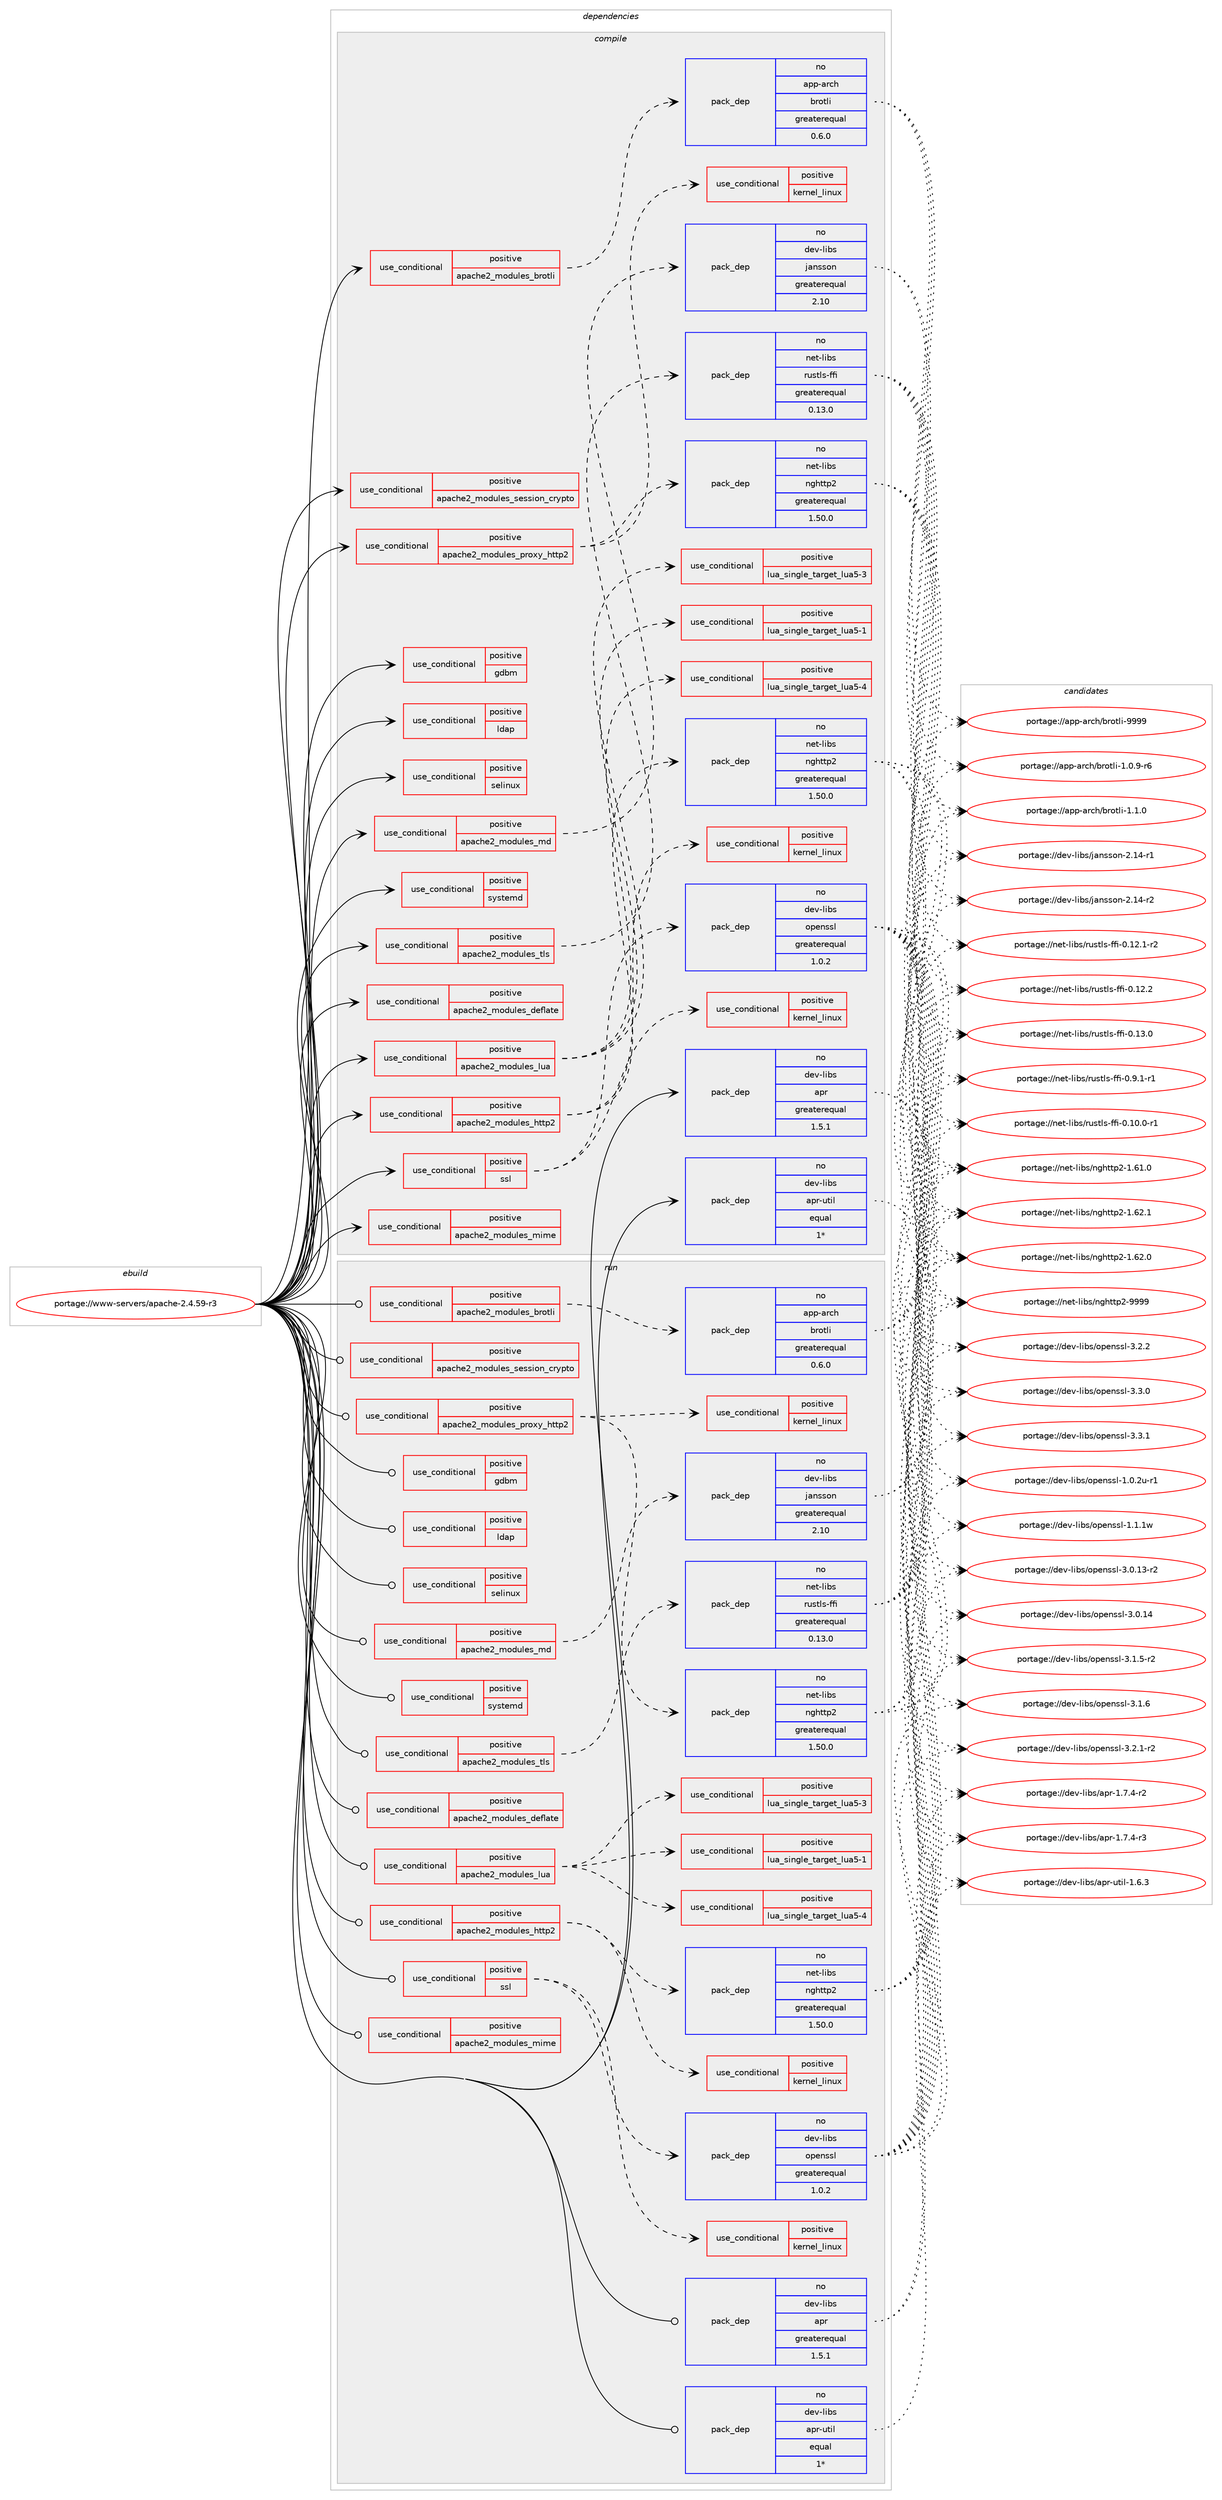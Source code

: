 digraph prolog {

# *************
# Graph options
# *************

newrank=true;
concentrate=true;
compound=true;
graph [rankdir=LR,fontname=Helvetica,fontsize=10,ranksep=1.5];#, ranksep=2.5, nodesep=0.2];
edge  [arrowhead=vee];
node  [fontname=Helvetica,fontsize=10];

# **********
# The ebuild
# **********

subgraph cluster_leftcol {
color=gray;
rank=same;
label=<<i>ebuild</i>>;
id [label="portage://www-servers/apache-2.4.59-r3", color=red, width=4, href="../www-servers/apache-2.4.59-r3.svg"];
}

# ****************
# The dependencies
# ****************

subgraph cluster_midcol {
color=gray;
label=<<i>dependencies</i>>;
subgraph cluster_compile {
fillcolor="#eeeeee";
style=filled;
label=<<i>compile</i>>;
subgraph cond117790 {
dependency226678 [label=<<TABLE BORDER="0" CELLBORDER="1" CELLSPACING="0" CELLPADDING="4"><TR><TD ROWSPAN="3" CELLPADDING="10">use_conditional</TD></TR><TR><TD>positive</TD></TR><TR><TD>apache2_modules_brotli</TD></TR></TABLE>>, shape=none, color=red];
subgraph pack105602 {
dependency226679 [label=<<TABLE BORDER="0" CELLBORDER="1" CELLSPACING="0" CELLPADDING="4" WIDTH="220"><TR><TD ROWSPAN="6" CELLPADDING="30">pack_dep</TD></TR><TR><TD WIDTH="110">no</TD></TR><TR><TD>app-arch</TD></TR><TR><TD>brotli</TD></TR><TR><TD>greaterequal</TD></TR><TR><TD>0.6.0</TD></TR></TABLE>>, shape=none, color=blue];
}
dependency226678:e -> dependency226679:w [weight=20,style="dashed",arrowhead="vee"];
}
id:e -> dependency226678:w [weight=20,style="solid",arrowhead="vee"];
subgraph cond117791 {
dependency226680 [label=<<TABLE BORDER="0" CELLBORDER="1" CELLSPACING="0" CELLPADDING="4"><TR><TD ROWSPAN="3" CELLPADDING="10">use_conditional</TD></TR><TR><TD>positive</TD></TR><TR><TD>apache2_modules_deflate</TD></TR></TABLE>>, shape=none, color=red];
# *** BEGIN UNKNOWN DEPENDENCY TYPE (TODO) ***
# dependency226680 -> package_dependency(portage://www-servers/apache-2.4.59-r3,install,no,sys-libs,zlib,none,[,,],[],[])
# *** END UNKNOWN DEPENDENCY TYPE (TODO) ***

}
id:e -> dependency226680:w [weight=20,style="solid",arrowhead="vee"];
subgraph cond117792 {
dependency226681 [label=<<TABLE BORDER="0" CELLBORDER="1" CELLSPACING="0" CELLPADDING="4"><TR><TD ROWSPAN="3" CELLPADDING="10">use_conditional</TD></TR><TR><TD>positive</TD></TR><TR><TD>apache2_modules_http2</TD></TR></TABLE>>, shape=none, color=red];
subgraph pack105603 {
dependency226682 [label=<<TABLE BORDER="0" CELLBORDER="1" CELLSPACING="0" CELLPADDING="4" WIDTH="220"><TR><TD ROWSPAN="6" CELLPADDING="30">pack_dep</TD></TR><TR><TD WIDTH="110">no</TD></TR><TR><TD>net-libs</TD></TR><TR><TD>nghttp2</TD></TR><TR><TD>greaterequal</TD></TR><TR><TD>1.50.0</TD></TR></TABLE>>, shape=none, color=blue];
}
dependency226681:e -> dependency226682:w [weight=20,style="dashed",arrowhead="vee"];
subgraph cond117793 {
dependency226683 [label=<<TABLE BORDER="0" CELLBORDER="1" CELLSPACING="0" CELLPADDING="4"><TR><TD ROWSPAN="3" CELLPADDING="10">use_conditional</TD></TR><TR><TD>positive</TD></TR><TR><TD>kernel_linux</TD></TR></TABLE>>, shape=none, color=red];
# *** BEGIN UNKNOWN DEPENDENCY TYPE (TODO) ***
# dependency226683 -> package_dependency(portage://www-servers/apache-2.4.59-r3,install,no,sys-apps,util-linux,none,[,,],[],[])
# *** END UNKNOWN DEPENDENCY TYPE (TODO) ***

}
dependency226681:e -> dependency226683:w [weight=20,style="dashed",arrowhead="vee"];
}
id:e -> dependency226681:w [weight=20,style="solid",arrowhead="vee"];
subgraph cond117794 {
dependency226684 [label=<<TABLE BORDER="0" CELLBORDER="1" CELLSPACING="0" CELLPADDING="4"><TR><TD ROWSPAN="3" CELLPADDING="10">use_conditional</TD></TR><TR><TD>positive</TD></TR><TR><TD>apache2_modules_lua</TD></TR></TABLE>>, shape=none, color=red];
subgraph cond117795 {
dependency226685 [label=<<TABLE BORDER="0" CELLBORDER="1" CELLSPACING="0" CELLPADDING="4"><TR><TD ROWSPAN="3" CELLPADDING="10">use_conditional</TD></TR><TR><TD>positive</TD></TR><TR><TD>lua_single_target_lua5-1</TD></TR></TABLE>>, shape=none, color=red];
# *** BEGIN UNKNOWN DEPENDENCY TYPE (TODO) ***
# dependency226685 -> package_dependency(portage://www-servers/apache-2.4.59-r3,install,no,dev-lang,lua,none,[,,],[slot(5.1)],[])
# *** END UNKNOWN DEPENDENCY TYPE (TODO) ***

}
dependency226684:e -> dependency226685:w [weight=20,style="dashed",arrowhead="vee"];
subgraph cond117796 {
dependency226686 [label=<<TABLE BORDER="0" CELLBORDER="1" CELLSPACING="0" CELLPADDING="4"><TR><TD ROWSPAN="3" CELLPADDING="10">use_conditional</TD></TR><TR><TD>positive</TD></TR><TR><TD>lua_single_target_lua5-3</TD></TR></TABLE>>, shape=none, color=red];
# *** BEGIN UNKNOWN DEPENDENCY TYPE (TODO) ***
# dependency226686 -> package_dependency(portage://www-servers/apache-2.4.59-r3,install,no,dev-lang,lua,none,[,,],[slot(5.3)],[])
# *** END UNKNOWN DEPENDENCY TYPE (TODO) ***

}
dependency226684:e -> dependency226686:w [weight=20,style="dashed",arrowhead="vee"];
subgraph cond117797 {
dependency226687 [label=<<TABLE BORDER="0" CELLBORDER="1" CELLSPACING="0" CELLPADDING="4"><TR><TD ROWSPAN="3" CELLPADDING="10">use_conditional</TD></TR><TR><TD>positive</TD></TR><TR><TD>lua_single_target_lua5-4</TD></TR></TABLE>>, shape=none, color=red];
# *** BEGIN UNKNOWN DEPENDENCY TYPE (TODO) ***
# dependency226687 -> package_dependency(portage://www-servers/apache-2.4.59-r3,install,no,dev-lang,lua,none,[,,],[slot(5.4)],[])
# *** END UNKNOWN DEPENDENCY TYPE (TODO) ***

}
dependency226684:e -> dependency226687:w [weight=20,style="dashed",arrowhead="vee"];
}
id:e -> dependency226684:w [weight=20,style="solid",arrowhead="vee"];
subgraph cond117798 {
dependency226688 [label=<<TABLE BORDER="0" CELLBORDER="1" CELLSPACING="0" CELLPADDING="4"><TR><TD ROWSPAN="3" CELLPADDING="10">use_conditional</TD></TR><TR><TD>positive</TD></TR><TR><TD>apache2_modules_md</TD></TR></TABLE>>, shape=none, color=red];
subgraph pack105604 {
dependency226689 [label=<<TABLE BORDER="0" CELLBORDER="1" CELLSPACING="0" CELLPADDING="4" WIDTH="220"><TR><TD ROWSPAN="6" CELLPADDING="30">pack_dep</TD></TR><TR><TD WIDTH="110">no</TD></TR><TR><TD>dev-libs</TD></TR><TR><TD>jansson</TD></TR><TR><TD>greaterequal</TD></TR><TR><TD>2.10</TD></TR></TABLE>>, shape=none, color=blue];
}
dependency226688:e -> dependency226689:w [weight=20,style="dashed",arrowhead="vee"];
}
id:e -> dependency226688:w [weight=20,style="solid",arrowhead="vee"];
subgraph cond117799 {
dependency226690 [label=<<TABLE BORDER="0" CELLBORDER="1" CELLSPACING="0" CELLPADDING="4"><TR><TD ROWSPAN="3" CELLPADDING="10">use_conditional</TD></TR><TR><TD>positive</TD></TR><TR><TD>apache2_modules_mime</TD></TR></TABLE>>, shape=none, color=red];
# *** BEGIN UNKNOWN DEPENDENCY TYPE (TODO) ***
# dependency226690 -> package_dependency(portage://www-servers/apache-2.4.59-r3,install,no,app-misc,mime-types,none,[,,],[],[])
# *** END UNKNOWN DEPENDENCY TYPE (TODO) ***

}
id:e -> dependency226690:w [weight=20,style="solid",arrowhead="vee"];
subgraph cond117800 {
dependency226691 [label=<<TABLE BORDER="0" CELLBORDER="1" CELLSPACING="0" CELLPADDING="4"><TR><TD ROWSPAN="3" CELLPADDING="10">use_conditional</TD></TR><TR><TD>positive</TD></TR><TR><TD>apache2_modules_proxy_http2</TD></TR></TABLE>>, shape=none, color=red];
subgraph pack105605 {
dependency226692 [label=<<TABLE BORDER="0" CELLBORDER="1" CELLSPACING="0" CELLPADDING="4" WIDTH="220"><TR><TD ROWSPAN="6" CELLPADDING="30">pack_dep</TD></TR><TR><TD WIDTH="110">no</TD></TR><TR><TD>net-libs</TD></TR><TR><TD>nghttp2</TD></TR><TR><TD>greaterequal</TD></TR><TR><TD>1.50.0</TD></TR></TABLE>>, shape=none, color=blue];
}
dependency226691:e -> dependency226692:w [weight=20,style="dashed",arrowhead="vee"];
subgraph cond117801 {
dependency226693 [label=<<TABLE BORDER="0" CELLBORDER="1" CELLSPACING="0" CELLPADDING="4"><TR><TD ROWSPAN="3" CELLPADDING="10">use_conditional</TD></TR><TR><TD>positive</TD></TR><TR><TD>kernel_linux</TD></TR></TABLE>>, shape=none, color=red];
# *** BEGIN UNKNOWN DEPENDENCY TYPE (TODO) ***
# dependency226693 -> package_dependency(portage://www-servers/apache-2.4.59-r3,install,no,sys-apps,util-linux,none,[,,],[],[])
# *** END UNKNOWN DEPENDENCY TYPE (TODO) ***

}
dependency226691:e -> dependency226693:w [weight=20,style="dashed",arrowhead="vee"];
}
id:e -> dependency226691:w [weight=20,style="solid",arrowhead="vee"];
subgraph cond117802 {
dependency226694 [label=<<TABLE BORDER="0" CELLBORDER="1" CELLSPACING="0" CELLPADDING="4"><TR><TD ROWSPAN="3" CELLPADDING="10">use_conditional</TD></TR><TR><TD>positive</TD></TR><TR><TD>apache2_modules_session_crypto</TD></TR></TABLE>>, shape=none, color=red];
# *** BEGIN UNKNOWN DEPENDENCY TYPE (TODO) ***
# dependency226694 -> package_dependency(portage://www-servers/apache-2.4.59-r3,install,no,dev-libs,apr-util,none,[,,],[],[use(enable(openssl),none)])
# *** END UNKNOWN DEPENDENCY TYPE (TODO) ***

}
id:e -> dependency226694:w [weight=20,style="solid",arrowhead="vee"];
subgraph cond117803 {
dependency226695 [label=<<TABLE BORDER="0" CELLBORDER="1" CELLSPACING="0" CELLPADDING="4"><TR><TD ROWSPAN="3" CELLPADDING="10">use_conditional</TD></TR><TR><TD>positive</TD></TR><TR><TD>apache2_modules_tls</TD></TR></TABLE>>, shape=none, color=red];
subgraph pack105606 {
dependency226696 [label=<<TABLE BORDER="0" CELLBORDER="1" CELLSPACING="0" CELLPADDING="4" WIDTH="220"><TR><TD ROWSPAN="6" CELLPADDING="30">pack_dep</TD></TR><TR><TD WIDTH="110">no</TD></TR><TR><TD>net-libs</TD></TR><TR><TD>rustls-ffi</TD></TR><TR><TD>greaterequal</TD></TR><TR><TD>0.13.0</TD></TR></TABLE>>, shape=none, color=blue];
}
dependency226695:e -> dependency226696:w [weight=20,style="dashed",arrowhead="vee"];
}
id:e -> dependency226695:w [weight=20,style="solid",arrowhead="vee"];
subgraph cond117804 {
dependency226697 [label=<<TABLE BORDER="0" CELLBORDER="1" CELLSPACING="0" CELLPADDING="4"><TR><TD ROWSPAN="3" CELLPADDING="10">use_conditional</TD></TR><TR><TD>positive</TD></TR><TR><TD>gdbm</TD></TR></TABLE>>, shape=none, color=red];
# *** BEGIN UNKNOWN DEPENDENCY TYPE (TODO) ***
# dependency226697 -> package_dependency(portage://www-servers/apache-2.4.59-r3,install,no,sys-libs,gdbm,none,[,,],any_same_slot,[])
# *** END UNKNOWN DEPENDENCY TYPE (TODO) ***

}
id:e -> dependency226697:w [weight=20,style="solid",arrowhead="vee"];
subgraph cond117805 {
dependency226698 [label=<<TABLE BORDER="0" CELLBORDER="1" CELLSPACING="0" CELLPADDING="4"><TR><TD ROWSPAN="3" CELLPADDING="10">use_conditional</TD></TR><TR><TD>positive</TD></TR><TR><TD>ldap</TD></TR></TABLE>>, shape=none, color=red];
# *** BEGIN UNKNOWN DEPENDENCY TYPE (TODO) ***
# dependency226698 -> package_dependency(portage://www-servers/apache-2.4.59-r3,install,no,net-nds,openldap,none,[,,],any_same_slot,[])
# *** END UNKNOWN DEPENDENCY TYPE (TODO) ***

}
id:e -> dependency226698:w [weight=20,style="solid",arrowhead="vee"];
subgraph cond117806 {
dependency226699 [label=<<TABLE BORDER="0" CELLBORDER="1" CELLSPACING="0" CELLPADDING="4"><TR><TD ROWSPAN="3" CELLPADDING="10">use_conditional</TD></TR><TR><TD>positive</TD></TR><TR><TD>selinux</TD></TR></TABLE>>, shape=none, color=red];
# *** BEGIN UNKNOWN DEPENDENCY TYPE (TODO) ***
# dependency226699 -> package_dependency(portage://www-servers/apache-2.4.59-r3,install,no,sec-policy,selinux-apache,none,[,,],[],[])
# *** END UNKNOWN DEPENDENCY TYPE (TODO) ***

}
id:e -> dependency226699:w [weight=20,style="solid",arrowhead="vee"];
subgraph cond117807 {
dependency226700 [label=<<TABLE BORDER="0" CELLBORDER="1" CELLSPACING="0" CELLPADDING="4"><TR><TD ROWSPAN="3" CELLPADDING="10">use_conditional</TD></TR><TR><TD>positive</TD></TR><TR><TD>ssl</TD></TR></TABLE>>, shape=none, color=red];
subgraph pack105607 {
dependency226701 [label=<<TABLE BORDER="0" CELLBORDER="1" CELLSPACING="0" CELLPADDING="4" WIDTH="220"><TR><TD ROWSPAN="6" CELLPADDING="30">pack_dep</TD></TR><TR><TD WIDTH="110">no</TD></TR><TR><TD>dev-libs</TD></TR><TR><TD>openssl</TD></TR><TR><TD>greaterequal</TD></TR><TR><TD>1.0.2</TD></TR></TABLE>>, shape=none, color=blue];
}
dependency226700:e -> dependency226701:w [weight=20,style="dashed",arrowhead="vee"];
subgraph cond117808 {
dependency226702 [label=<<TABLE BORDER="0" CELLBORDER="1" CELLSPACING="0" CELLPADDING="4"><TR><TD ROWSPAN="3" CELLPADDING="10">use_conditional</TD></TR><TR><TD>positive</TD></TR><TR><TD>kernel_linux</TD></TR></TABLE>>, shape=none, color=red];
# *** BEGIN UNKNOWN DEPENDENCY TYPE (TODO) ***
# dependency226702 -> package_dependency(portage://www-servers/apache-2.4.59-r3,install,no,sys-apps,util-linux,none,[,,],[],[])
# *** END UNKNOWN DEPENDENCY TYPE (TODO) ***

}
dependency226700:e -> dependency226702:w [weight=20,style="dashed",arrowhead="vee"];
}
id:e -> dependency226700:w [weight=20,style="solid",arrowhead="vee"];
subgraph cond117809 {
dependency226703 [label=<<TABLE BORDER="0" CELLBORDER="1" CELLSPACING="0" CELLPADDING="4"><TR><TD ROWSPAN="3" CELLPADDING="10">use_conditional</TD></TR><TR><TD>positive</TD></TR><TR><TD>systemd</TD></TR></TABLE>>, shape=none, color=red];
# *** BEGIN UNKNOWN DEPENDENCY TYPE (TODO) ***
# dependency226703 -> package_dependency(portage://www-servers/apache-2.4.59-r3,install,no,sys-apps,systemd,none,[,,],[],[])
# *** END UNKNOWN DEPENDENCY TYPE (TODO) ***

}
id:e -> dependency226703:w [weight=20,style="solid",arrowhead="vee"];
# *** BEGIN UNKNOWN DEPENDENCY TYPE (TODO) ***
# id -> package_dependency(portage://www-servers/apache-2.4.59-r3,install,no,acct-group,apache,none,[,,],[],[])
# *** END UNKNOWN DEPENDENCY TYPE (TODO) ***

# *** BEGIN UNKNOWN DEPENDENCY TYPE (TODO) ***
# id -> package_dependency(portage://www-servers/apache-2.4.59-r3,install,no,acct-user,apache,none,[,,],[],[])
# *** END UNKNOWN DEPENDENCY TYPE (TODO) ***

# *** BEGIN UNKNOWN DEPENDENCY TYPE (TODO) ***
# id -> package_dependency(portage://www-servers/apache-2.4.59-r3,install,no,dev-lang,perl,none,[,,],[],[])
# *** END UNKNOWN DEPENDENCY TYPE (TODO) ***

subgraph pack105608 {
dependency226704 [label=<<TABLE BORDER="0" CELLBORDER="1" CELLSPACING="0" CELLPADDING="4" WIDTH="220"><TR><TD ROWSPAN="6" CELLPADDING="30">pack_dep</TD></TR><TR><TD WIDTH="110">no</TD></TR><TR><TD>dev-libs</TD></TR><TR><TD>apr</TD></TR><TR><TD>greaterequal</TD></TR><TR><TD>1.5.1</TD></TR></TABLE>>, shape=none, color=blue];
}
id:e -> dependency226704:w [weight=20,style="solid",arrowhead="vee"];
subgraph pack105609 {
dependency226705 [label=<<TABLE BORDER="0" CELLBORDER="1" CELLSPACING="0" CELLPADDING="4" WIDTH="220"><TR><TD ROWSPAN="6" CELLPADDING="30">pack_dep</TD></TR><TR><TD WIDTH="110">no</TD></TR><TR><TD>dev-libs</TD></TR><TR><TD>apr-util</TD></TR><TR><TD>equal</TD></TR><TR><TD>1*</TD></TR></TABLE>>, shape=none, color=blue];
}
id:e -> dependency226705:w [weight=20,style="solid",arrowhead="vee"];
# *** BEGIN UNKNOWN DEPENDENCY TYPE (TODO) ***
# id -> package_dependency(portage://www-servers/apache-2.4.59-r3,install,no,dev-libs,libpcre2,none,[,,],[],[])
# *** END UNKNOWN DEPENDENCY TYPE (TODO) ***

# *** BEGIN UNKNOWN DEPENDENCY TYPE (TODO) ***
# id -> package_dependency(portage://www-servers/apache-2.4.59-r3,install,no,virtual,libcrypt,none,[,,],any_same_slot,[])
# *** END UNKNOWN DEPENDENCY TYPE (TODO) ***

}
subgraph cluster_compileandrun {
fillcolor="#eeeeee";
style=filled;
label=<<i>compile and run</i>>;
}
subgraph cluster_run {
fillcolor="#eeeeee";
style=filled;
label=<<i>run</i>>;
subgraph cond117810 {
dependency226706 [label=<<TABLE BORDER="0" CELLBORDER="1" CELLSPACING="0" CELLPADDING="4"><TR><TD ROWSPAN="3" CELLPADDING="10">use_conditional</TD></TR><TR><TD>positive</TD></TR><TR><TD>apache2_modules_brotli</TD></TR></TABLE>>, shape=none, color=red];
subgraph pack105610 {
dependency226707 [label=<<TABLE BORDER="0" CELLBORDER="1" CELLSPACING="0" CELLPADDING="4" WIDTH="220"><TR><TD ROWSPAN="6" CELLPADDING="30">pack_dep</TD></TR><TR><TD WIDTH="110">no</TD></TR><TR><TD>app-arch</TD></TR><TR><TD>brotli</TD></TR><TR><TD>greaterequal</TD></TR><TR><TD>0.6.0</TD></TR></TABLE>>, shape=none, color=blue];
}
dependency226706:e -> dependency226707:w [weight=20,style="dashed",arrowhead="vee"];
}
id:e -> dependency226706:w [weight=20,style="solid",arrowhead="odot"];
subgraph cond117811 {
dependency226708 [label=<<TABLE BORDER="0" CELLBORDER="1" CELLSPACING="0" CELLPADDING="4"><TR><TD ROWSPAN="3" CELLPADDING="10">use_conditional</TD></TR><TR><TD>positive</TD></TR><TR><TD>apache2_modules_deflate</TD></TR></TABLE>>, shape=none, color=red];
# *** BEGIN UNKNOWN DEPENDENCY TYPE (TODO) ***
# dependency226708 -> package_dependency(portage://www-servers/apache-2.4.59-r3,run,no,sys-libs,zlib,none,[,,],[],[])
# *** END UNKNOWN DEPENDENCY TYPE (TODO) ***

}
id:e -> dependency226708:w [weight=20,style="solid",arrowhead="odot"];
subgraph cond117812 {
dependency226709 [label=<<TABLE BORDER="0" CELLBORDER="1" CELLSPACING="0" CELLPADDING="4"><TR><TD ROWSPAN="3" CELLPADDING="10">use_conditional</TD></TR><TR><TD>positive</TD></TR><TR><TD>apache2_modules_http2</TD></TR></TABLE>>, shape=none, color=red];
subgraph pack105611 {
dependency226710 [label=<<TABLE BORDER="0" CELLBORDER="1" CELLSPACING="0" CELLPADDING="4" WIDTH="220"><TR><TD ROWSPAN="6" CELLPADDING="30">pack_dep</TD></TR><TR><TD WIDTH="110">no</TD></TR><TR><TD>net-libs</TD></TR><TR><TD>nghttp2</TD></TR><TR><TD>greaterequal</TD></TR><TR><TD>1.50.0</TD></TR></TABLE>>, shape=none, color=blue];
}
dependency226709:e -> dependency226710:w [weight=20,style="dashed",arrowhead="vee"];
subgraph cond117813 {
dependency226711 [label=<<TABLE BORDER="0" CELLBORDER="1" CELLSPACING="0" CELLPADDING="4"><TR><TD ROWSPAN="3" CELLPADDING="10">use_conditional</TD></TR><TR><TD>positive</TD></TR><TR><TD>kernel_linux</TD></TR></TABLE>>, shape=none, color=red];
# *** BEGIN UNKNOWN DEPENDENCY TYPE (TODO) ***
# dependency226711 -> package_dependency(portage://www-servers/apache-2.4.59-r3,run,no,sys-apps,util-linux,none,[,,],[],[])
# *** END UNKNOWN DEPENDENCY TYPE (TODO) ***

}
dependency226709:e -> dependency226711:w [weight=20,style="dashed",arrowhead="vee"];
}
id:e -> dependency226709:w [weight=20,style="solid",arrowhead="odot"];
subgraph cond117814 {
dependency226712 [label=<<TABLE BORDER="0" CELLBORDER="1" CELLSPACING="0" CELLPADDING="4"><TR><TD ROWSPAN="3" CELLPADDING="10">use_conditional</TD></TR><TR><TD>positive</TD></TR><TR><TD>apache2_modules_lua</TD></TR></TABLE>>, shape=none, color=red];
subgraph cond117815 {
dependency226713 [label=<<TABLE BORDER="0" CELLBORDER="1" CELLSPACING="0" CELLPADDING="4"><TR><TD ROWSPAN="3" CELLPADDING="10">use_conditional</TD></TR><TR><TD>positive</TD></TR><TR><TD>lua_single_target_lua5-1</TD></TR></TABLE>>, shape=none, color=red];
# *** BEGIN UNKNOWN DEPENDENCY TYPE (TODO) ***
# dependency226713 -> package_dependency(portage://www-servers/apache-2.4.59-r3,run,no,dev-lang,lua,none,[,,],[slot(5.1)],[])
# *** END UNKNOWN DEPENDENCY TYPE (TODO) ***

}
dependency226712:e -> dependency226713:w [weight=20,style="dashed",arrowhead="vee"];
subgraph cond117816 {
dependency226714 [label=<<TABLE BORDER="0" CELLBORDER="1" CELLSPACING="0" CELLPADDING="4"><TR><TD ROWSPAN="3" CELLPADDING="10">use_conditional</TD></TR><TR><TD>positive</TD></TR><TR><TD>lua_single_target_lua5-3</TD></TR></TABLE>>, shape=none, color=red];
# *** BEGIN UNKNOWN DEPENDENCY TYPE (TODO) ***
# dependency226714 -> package_dependency(portage://www-servers/apache-2.4.59-r3,run,no,dev-lang,lua,none,[,,],[slot(5.3)],[])
# *** END UNKNOWN DEPENDENCY TYPE (TODO) ***

}
dependency226712:e -> dependency226714:w [weight=20,style="dashed",arrowhead="vee"];
subgraph cond117817 {
dependency226715 [label=<<TABLE BORDER="0" CELLBORDER="1" CELLSPACING="0" CELLPADDING="4"><TR><TD ROWSPAN="3" CELLPADDING="10">use_conditional</TD></TR><TR><TD>positive</TD></TR><TR><TD>lua_single_target_lua5-4</TD></TR></TABLE>>, shape=none, color=red];
# *** BEGIN UNKNOWN DEPENDENCY TYPE (TODO) ***
# dependency226715 -> package_dependency(portage://www-servers/apache-2.4.59-r3,run,no,dev-lang,lua,none,[,,],[slot(5.4)],[])
# *** END UNKNOWN DEPENDENCY TYPE (TODO) ***

}
dependency226712:e -> dependency226715:w [weight=20,style="dashed",arrowhead="vee"];
}
id:e -> dependency226712:w [weight=20,style="solid",arrowhead="odot"];
subgraph cond117818 {
dependency226716 [label=<<TABLE BORDER="0" CELLBORDER="1" CELLSPACING="0" CELLPADDING="4"><TR><TD ROWSPAN="3" CELLPADDING="10">use_conditional</TD></TR><TR><TD>positive</TD></TR><TR><TD>apache2_modules_md</TD></TR></TABLE>>, shape=none, color=red];
subgraph pack105612 {
dependency226717 [label=<<TABLE BORDER="0" CELLBORDER="1" CELLSPACING="0" CELLPADDING="4" WIDTH="220"><TR><TD ROWSPAN="6" CELLPADDING="30">pack_dep</TD></TR><TR><TD WIDTH="110">no</TD></TR><TR><TD>dev-libs</TD></TR><TR><TD>jansson</TD></TR><TR><TD>greaterequal</TD></TR><TR><TD>2.10</TD></TR></TABLE>>, shape=none, color=blue];
}
dependency226716:e -> dependency226717:w [weight=20,style="dashed",arrowhead="vee"];
}
id:e -> dependency226716:w [weight=20,style="solid",arrowhead="odot"];
subgraph cond117819 {
dependency226718 [label=<<TABLE BORDER="0" CELLBORDER="1" CELLSPACING="0" CELLPADDING="4"><TR><TD ROWSPAN="3" CELLPADDING="10">use_conditional</TD></TR><TR><TD>positive</TD></TR><TR><TD>apache2_modules_mime</TD></TR></TABLE>>, shape=none, color=red];
# *** BEGIN UNKNOWN DEPENDENCY TYPE (TODO) ***
# dependency226718 -> package_dependency(portage://www-servers/apache-2.4.59-r3,run,no,app-misc,mime-types,none,[,,],[],[])
# *** END UNKNOWN DEPENDENCY TYPE (TODO) ***

}
id:e -> dependency226718:w [weight=20,style="solid",arrowhead="odot"];
subgraph cond117820 {
dependency226719 [label=<<TABLE BORDER="0" CELLBORDER="1" CELLSPACING="0" CELLPADDING="4"><TR><TD ROWSPAN="3" CELLPADDING="10">use_conditional</TD></TR><TR><TD>positive</TD></TR><TR><TD>apache2_modules_proxy_http2</TD></TR></TABLE>>, shape=none, color=red];
subgraph pack105613 {
dependency226720 [label=<<TABLE BORDER="0" CELLBORDER="1" CELLSPACING="0" CELLPADDING="4" WIDTH="220"><TR><TD ROWSPAN="6" CELLPADDING="30">pack_dep</TD></TR><TR><TD WIDTH="110">no</TD></TR><TR><TD>net-libs</TD></TR><TR><TD>nghttp2</TD></TR><TR><TD>greaterequal</TD></TR><TR><TD>1.50.0</TD></TR></TABLE>>, shape=none, color=blue];
}
dependency226719:e -> dependency226720:w [weight=20,style="dashed",arrowhead="vee"];
subgraph cond117821 {
dependency226721 [label=<<TABLE BORDER="0" CELLBORDER="1" CELLSPACING="0" CELLPADDING="4"><TR><TD ROWSPAN="3" CELLPADDING="10">use_conditional</TD></TR><TR><TD>positive</TD></TR><TR><TD>kernel_linux</TD></TR></TABLE>>, shape=none, color=red];
# *** BEGIN UNKNOWN DEPENDENCY TYPE (TODO) ***
# dependency226721 -> package_dependency(portage://www-servers/apache-2.4.59-r3,run,no,sys-apps,util-linux,none,[,,],[],[])
# *** END UNKNOWN DEPENDENCY TYPE (TODO) ***

}
dependency226719:e -> dependency226721:w [weight=20,style="dashed",arrowhead="vee"];
}
id:e -> dependency226719:w [weight=20,style="solid",arrowhead="odot"];
subgraph cond117822 {
dependency226722 [label=<<TABLE BORDER="0" CELLBORDER="1" CELLSPACING="0" CELLPADDING="4"><TR><TD ROWSPAN="3" CELLPADDING="10">use_conditional</TD></TR><TR><TD>positive</TD></TR><TR><TD>apache2_modules_session_crypto</TD></TR></TABLE>>, shape=none, color=red];
# *** BEGIN UNKNOWN DEPENDENCY TYPE (TODO) ***
# dependency226722 -> package_dependency(portage://www-servers/apache-2.4.59-r3,run,no,dev-libs,apr-util,none,[,,],[],[use(enable(openssl),none)])
# *** END UNKNOWN DEPENDENCY TYPE (TODO) ***

}
id:e -> dependency226722:w [weight=20,style="solid",arrowhead="odot"];
subgraph cond117823 {
dependency226723 [label=<<TABLE BORDER="0" CELLBORDER="1" CELLSPACING="0" CELLPADDING="4"><TR><TD ROWSPAN="3" CELLPADDING="10">use_conditional</TD></TR><TR><TD>positive</TD></TR><TR><TD>apache2_modules_tls</TD></TR></TABLE>>, shape=none, color=red];
subgraph pack105614 {
dependency226724 [label=<<TABLE BORDER="0" CELLBORDER="1" CELLSPACING="0" CELLPADDING="4" WIDTH="220"><TR><TD ROWSPAN="6" CELLPADDING="30">pack_dep</TD></TR><TR><TD WIDTH="110">no</TD></TR><TR><TD>net-libs</TD></TR><TR><TD>rustls-ffi</TD></TR><TR><TD>greaterequal</TD></TR><TR><TD>0.13.0</TD></TR></TABLE>>, shape=none, color=blue];
}
dependency226723:e -> dependency226724:w [weight=20,style="dashed",arrowhead="vee"];
}
id:e -> dependency226723:w [weight=20,style="solid",arrowhead="odot"];
subgraph cond117824 {
dependency226725 [label=<<TABLE BORDER="0" CELLBORDER="1" CELLSPACING="0" CELLPADDING="4"><TR><TD ROWSPAN="3" CELLPADDING="10">use_conditional</TD></TR><TR><TD>positive</TD></TR><TR><TD>gdbm</TD></TR></TABLE>>, shape=none, color=red];
# *** BEGIN UNKNOWN DEPENDENCY TYPE (TODO) ***
# dependency226725 -> package_dependency(portage://www-servers/apache-2.4.59-r3,run,no,sys-libs,gdbm,none,[,,],any_same_slot,[])
# *** END UNKNOWN DEPENDENCY TYPE (TODO) ***

}
id:e -> dependency226725:w [weight=20,style="solid",arrowhead="odot"];
subgraph cond117825 {
dependency226726 [label=<<TABLE BORDER="0" CELLBORDER="1" CELLSPACING="0" CELLPADDING="4"><TR><TD ROWSPAN="3" CELLPADDING="10">use_conditional</TD></TR><TR><TD>positive</TD></TR><TR><TD>ldap</TD></TR></TABLE>>, shape=none, color=red];
# *** BEGIN UNKNOWN DEPENDENCY TYPE (TODO) ***
# dependency226726 -> package_dependency(portage://www-servers/apache-2.4.59-r3,run,no,net-nds,openldap,none,[,,],any_same_slot,[])
# *** END UNKNOWN DEPENDENCY TYPE (TODO) ***

}
id:e -> dependency226726:w [weight=20,style="solid",arrowhead="odot"];
subgraph cond117826 {
dependency226727 [label=<<TABLE BORDER="0" CELLBORDER="1" CELLSPACING="0" CELLPADDING="4"><TR><TD ROWSPAN="3" CELLPADDING="10">use_conditional</TD></TR><TR><TD>positive</TD></TR><TR><TD>selinux</TD></TR></TABLE>>, shape=none, color=red];
# *** BEGIN UNKNOWN DEPENDENCY TYPE (TODO) ***
# dependency226727 -> package_dependency(portage://www-servers/apache-2.4.59-r3,run,no,sec-policy,selinux-apache,none,[,,],[],[])
# *** END UNKNOWN DEPENDENCY TYPE (TODO) ***

}
id:e -> dependency226727:w [weight=20,style="solid",arrowhead="odot"];
subgraph cond117827 {
dependency226728 [label=<<TABLE BORDER="0" CELLBORDER="1" CELLSPACING="0" CELLPADDING="4"><TR><TD ROWSPAN="3" CELLPADDING="10">use_conditional</TD></TR><TR><TD>positive</TD></TR><TR><TD>ssl</TD></TR></TABLE>>, shape=none, color=red];
subgraph pack105615 {
dependency226729 [label=<<TABLE BORDER="0" CELLBORDER="1" CELLSPACING="0" CELLPADDING="4" WIDTH="220"><TR><TD ROWSPAN="6" CELLPADDING="30">pack_dep</TD></TR><TR><TD WIDTH="110">no</TD></TR><TR><TD>dev-libs</TD></TR><TR><TD>openssl</TD></TR><TR><TD>greaterequal</TD></TR><TR><TD>1.0.2</TD></TR></TABLE>>, shape=none, color=blue];
}
dependency226728:e -> dependency226729:w [weight=20,style="dashed",arrowhead="vee"];
subgraph cond117828 {
dependency226730 [label=<<TABLE BORDER="0" CELLBORDER="1" CELLSPACING="0" CELLPADDING="4"><TR><TD ROWSPAN="3" CELLPADDING="10">use_conditional</TD></TR><TR><TD>positive</TD></TR><TR><TD>kernel_linux</TD></TR></TABLE>>, shape=none, color=red];
# *** BEGIN UNKNOWN DEPENDENCY TYPE (TODO) ***
# dependency226730 -> package_dependency(portage://www-servers/apache-2.4.59-r3,run,no,sys-apps,util-linux,none,[,,],[],[])
# *** END UNKNOWN DEPENDENCY TYPE (TODO) ***

}
dependency226728:e -> dependency226730:w [weight=20,style="dashed",arrowhead="vee"];
}
id:e -> dependency226728:w [weight=20,style="solid",arrowhead="odot"];
subgraph cond117829 {
dependency226731 [label=<<TABLE BORDER="0" CELLBORDER="1" CELLSPACING="0" CELLPADDING="4"><TR><TD ROWSPAN="3" CELLPADDING="10">use_conditional</TD></TR><TR><TD>positive</TD></TR><TR><TD>systemd</TD></TR></TABLE>>, shape=none, color=red];
# *** BEGIN UNKNOWN DEPENDENCY TYPE (TODO) ***
# dependency226731 -> package_dependency(portage://www-servers/apache-2.4.59-r3,run,no,sys-apps,systemd,none,[,,],[],[])
# *** END UNKNOWN DEPENDENCY TYPE (TODO) ***

}
id:e -> dependency226731:w [weight=20,style="solid",arrowhead="odot"];
# *** BEGIN UNKNOWN DEPENDENCY TYPE (TODO) ***
# id -> package_dependency(portage://www-servers/apache-2.4.59-r3,run,no,acct-group,apache,none,[,,],[],[])
# *** END UNKNOWN DEPENDENCY TYPE (TODO) ***

# *** BEGIN UNKNOWN DEPENDENCY TYPE (TODO) ***
# id -> package_dependency(portage://www-servers/apache-2.4.59-r3,run,no,acct-user,apache,none,[,,],[],[])
# *** END UNKNOWN DEPENDENCY TYPE (TODO) ***

# *** BEGIN UNKNOWN DEPENDENCY TYPE (TODO) ***
# id -> package_dependency(portage://www-servers/apache-2.4.59-r3,run,no,dev-lang,perl,none,[,,],[],[])
# *** END UNKNOWN DEPENDENCY TYPE (TODO) ***

subgraph pack105616 {
dependency226732 [label=<<TABLE BORDER="0" CELLBORDER="1" CELLSPACING="0" CELLPADDING="4" WIDTH="220"><TR><TD ROWSPAN="6" CELLPADDING="30">pack_dep</TD></TR><TR><TD WIDTH="110">no</TD></TR><TR><TD>dev-libs</TD></TR><TR><TD>apr</TD></TR><TR><TD>greaterequal</TD></TR><TR><TD>1.5.1</TD></TR></TABLE>>, shape=none, color=blue];
}
id:e -> dependency226732:w [weight=20,style="solid",arrowhead="odot"];
subgraph pack105617 {
dependency226733 [label=<<TABLE BORDER="0" CELLBORDER="1" CELLSPACING="0" CELLPADDING="4" WIDTH="220"><TR><TD ROWSPAN="6" CELLPADDING="30">pack_dep</TD></TR><TR><TD WIDTH="110">no</TD></TR><TR><TD>dev-libs</TD></TR><TR><TD>apr-util</TD></TR><TR><TD>equal</TD></TR><TR><TD>1*</TD></TR></TABLE>>, shape=none, color=blue];
}
id:e -> dependency226733:w [weight=20,style="solid",arrowhead="odot"];
# *** BEGIN UNKNOWN DEPENDENCY TYPE (TODO) ***
# id -> package_dependency(portage://www-servers/apache-2.4.59-r3,run,no,dev-libs,libpcre2,none,[,,],[],[])
# *** END UNKNOWN DEPENDENCY TYPE (TODO) ***

# *** BEGIN UNKNOWN DEPENDENCY TYPE (TODO) ***
# id -> package_dependency(portage://www-servers/apache-2.4.59-r3,run,no,virtual,libcrypt,none,[,,],any_same_slot,[])
# *** END UNKNOWN DEPENDENCY TYPE (TODO) ***

# *** BEGIN UNKNOWN DEPENDENCY TYPE (TODO) ***
# id -> package_dependency(portage://www-servers/apache-2.4.59-r3,run,no,virtual,tmpfiles,none,[,,],[],[])
# *** END UNKNOWN DEPENDENCY TYPE (TODO) ***

}
}

# **************
# The candidates
# **************

subgraph cluster_choices {
rank=same;
color=gray;
label=<<i>candidates</i>>;

subgraph choice105602 {
color=black;
nodesep=1;
choice9711211245971149910447981141111161081054549464846574511454 [label="portage://app-arch/brotli-1.0.9-r6", color=red, width=4,href="../app-arch/brotli-1.0.9-r6.svg"];
choice971121124597114991044798114111116108105454946494648 [label="portage://app-arch/brotli-1.1.0", color=red, width=4,href="../app-arch/brotli-1.1.0.svg"];
choice9711211245971149910447981141111161081054557575757 [label="portage://app-arch/brotli-9999", color=red, width=4,href="../app-arch/brotli-9999.svg"];
dependency226679:e -> choice9711211245971149910447981141111161081054549464846574511454:w [style=dotted,weight="100"];
dependency226679:e -> choice971121124597114991044798114111116108105454946494648:w [style=dotted,weight="100"];
dependency226679:e -> choice9711211245971149910447981141111161081054557575757:w [style=dotted,weight="100"];
}
subgraph choice105603 {
color=black;
nodesep=1;
choice1101011164510810598115471101031041161161125045494654494648 [label="portage://net-libs/nghttp2-1.61.0", color=red, width=4,href="../net-libs/nghttp2-1.61.0.svg"];
choice1101011164510810598115471101031041161161125045494654504648 [label="portage://net-libs/nghttp2-1.62.0", color=red, width=4,href="../net-libs/nghttp2-1.62.0.svg"];
choice1101011164510810598115471101031041161161125045494654504649 [label="portage://net-libs/nghttp2-1.62.1", color=red, width=4,href="../net-libs/nghttp2-1.62.1.svg"];
choice110101116451081059811547110103104116116112504557575757 [label="portage://net-libs/nghttp2-9999", color=red, width=4,href="../net-libs/nghttp2-9999.svg"];
dependency226682:e -> choice1101011164510810598115471101031041161161125045494654494648:w [style=dotted,weight="100"];
dependency226682:e -> choice1101011164510810598115471101031041161161125045494654504648:w [style=dotted,weight="100"];
dependency226682:e -> choice1101011164510810598115471101031041161161125045494654504649:w [style=dotted,weight="100"];
dependency226682:e -> choice110101116451081059811547110103104116116112504557575757:w [style=dotted,weight="100"];
}
subgraph choice105604 {
color=black;
nodesep=1;
choice1001011184510810598115471069711011511511111045504649524511449 [label="portage://dev-libs/jansson-2.14-r1", color=red, width=4,href="../dev-libs/jansson-2.14-r1.svg"];
choice1001011184510810598115471069711011511511111045504649524511450 [label="portage://dev-libs/jansson-2.14-r2", color=red, width=4,href="../dev-libs/jansson-2.14-r2.svg"];
dependency226689:e -> choice1001011184510810598115471069711011511511111045504649524511449:w [style=dotted,weight="100"];
dependency226689:e -> choice1001011184510810598115471069711011511511111045504649524511450:w [style=dotted,weight="100"];
}
subgraph choice105605 {
color=black;
nodesep=1;
choice1101011164510810598115471101031041161161125045494654494648 [label="portage://net-libs/nghttp2-1.61.0", color=red, width=4,href="../net-libs/nghttp2-1.61.0.svg"];
choice1101011164510810598115471101031041161161125045494654504648 [label="portage://net-libs/nghttp2-1.62.0", color=red, width=4,href="../net-libs/nghttp2-1.62.0.svg"];
choice1101011164510810598115471101031041161161125045494654504649 [label="portage://net-libs/nghttp2-1.62.1", color=red, width=4,href="../net-libs/nghttp2-1.62.1.svg"];
choice110101116451081059811547110103104116116112504557575757 [label="portage://net-libs/nghttp2-9999", color=red, width=4,href="../net-libs/nghttp2-9999.svg"];
dependency226692:e -> choice1101011164510810598115471101031041161161125045494654494648:w [style=dotted,weight="100"];
dependency226692:e -> choice1101011164510810598115471101031041161161125045494654504648:w [style=dotted,weight="100"];
dependency226692:e -> choice1101011164510810598115471101031041161161125045494654504649:w [style=dotted,weight="100"];
dependency226692:e -> choice110101116451081059811547110103104116116112504557575757:w [style=dotted,weight="100"];
}
subgraph choice105606 {
color=black;
nodesep=1;
choice11010111645108105981154711411711511610811545102102105454846494846484511449 [label="portage://net-libs/rustls-ffi-0.10.0-r1", color=red, width=4,href="../net-libs/rustls-ffi-0.10.0-r1.svg"];
choice11010111645108105981154711411711511610811545102102105454846495046494511450 [label="portage://net-libs/rustls-ffi-0.12.1-r2", color=red, width=4,href="../net-libs/rustls-ffi-0.12.1-r2.svg"];
choice1101011164510810598115471141171151161081154510210210545484649504650 [label="portage://net-libs/rustls-ffi-0.12.2", color=red, width=4,href="../net-libs/rustls-ffi-0.12.2.svg"];
choice1101011164510810598115471141171151161081154510210210545484649514648 [label="portage://net-libs/rustls-ffi-0.13.0", color=red, width=4,href="../net-libs/rustls-ffi-0.13.0.svg"];
choice110101116451081059811547114117115116108115451021021054548465746494511449 [label="portage://net-libs/rustls-ffi-0.9.1-r1", color=red, width=4,href="../net-libs/rustls-ffi-0.9.1-r1.svg"];
dependency226696:e -> choice11010111645108105981154711411711511610811545102102105454846494846484511449:w [style=dotted,weight="100"];
dependency226696:e -> choice11010111645108105981154711411711511610811545102102105454846495046494511450:w [style=dotted,weight="100"];
dependency226696:e -> choice1101011164510810598115471141171151161081154510210210545484649504650:w [style=dotted,weight="100"];
dependency226696:e -> choice1101011164510810598115471141171151161081154510210210545484649514648:w [style=dotted,weight="100"];
dependency226696:e -> choice110101116451081059811547114117115116108115451021021054548465746494511449:w [style=dotted,weight="100"];
}
subgraph choice105607 {
color=black;
nodesep=1;
choice1001011184510810598115471111121011101151151084549464846501174511449 [label="portage://dev-libs/openssl-1.0.2u-r1", color=red, width=4,href="../dev-libs/openssl-1.0.2u-r1.svg"];
choice100101118451081059811547111112101110115115108454946494649119 [label="portage://dev-libs/openssl-1.1.1w", color=red, width=4,href="../dev-libs/openssl-1.1.1w.svg"];
choice100101118451081059811547111112101110115115108455146484649514511450 [label="portage://dev-libs/openssl-3.0.13-r2", color=red, width=4,href="../dev-libs/openssl-3.0.13-r2.svg"];
choice10010111845108105981154711111210111011511510845514648464952 [label="portage://dev-libs/openssl-3.0.14", color=red, width=4,href="../dev-libs/openssl-3.0.14.svg"];
choice1001011184510810598115471111121011101151151084551464946534511450 [label="portage://dev-libs/openssl-3.1.5-r2", color=red, width=4,href="../dev-libs/openssl-3.1.5-r2.svg"];
choice100101118451081059811547111112101110115115108455146494654 [label="portage://dev-libs/openssl-3.1.6", color=red, width=4,href="../dev-libs/openssl-3.1.6.svg"];
choice1001011184510810598115471111121011101151151084551465046494511450 [label="portage://dev-libs/openssl-3.2.1-r2", color=red, width=4,href="../dev-libs/openssl-3.2.1-r2.svg"];
choice100101118451081059811547111112101110115115108455146504650 [label="portage://dev-libs/openssl-3.2.2", color=red, width=4,href="../dev-libs/openssl-3.2.2.svg"];
choice100101118451081059811547111112101110115115108455146514648 [label="portage://dev-libs/openssl-3.3.0", color=red, width=4,href="../dev-libs/openssl-3.3.0.svg"];
choice100101118451081059811547111112101110115115108455146514649 [label="portage://dev-libs/openssl-3.3.1", color=red, width=4,href="../dev-libs/openssl-3.3.1.svg"];
dependency226701:e -> choice1001011184510810598115471111121011101151151084549464846501174511449:w [style=dotted,weight="100"];
dependency226701:e -> choice100101118451081059811547111112101110115115108454946494649119:w [style=dotted,weight="100"];
dependency226701:e -> choice100101118451081059811547111112101110115115108455146484649514511450:w [style=dotted,weight="100"];
dependency226701:e -> choice10010111845108105981154711111210111011511510845514648464952:w [style=dotted,weight="100"];
dependency226701:e -> choice1001011184510810598115471111121011101151151084551464946534511450:w [style=dotted,weight="100"];
dependency226701:e -> choice100101118451081059811547111112101110115115108455146494654:w [style=dotted,weight="100"];
dependency226701:e -> choice1001011184510810598115471111121011101151151084551465046494511450:w [style=dotted,weight="100"];
dependency226701:e -> choice100101118451081059811547111112101110115115108455146504650:w [style=dotted,weight="100"];
dependency226701:e -> choice100101118451081059811547111112101110115115108455146514648:w [style=dotted,weight="100"];
dependency226701:e -> choice100101118451081059811547111112101110115115108455146514649:w [style=dotted,weight="100"];
}
subgraph choice105608 {
color=black;
nodesep=1;
choice100101118451081059811547971121144549465546524511450 [label="portage://dev-libs/apr-1.7.4-r2", color=red, width=4,href="../dev-libs/apr-1.7.4-r2.svg"];
choice100101118451081059811547971121144549465546524511451 [label="portage://dev-libs/apr-1.7.4-r3", color=red, width=4,href="../dev-libs/apr-1.7.4-r3.svg"];
dependency226704:e -> choice100101118451081059811547971121144549465546524511450:w [style=dotted,weight="100"];
dependency226704:e -> choice100101118451081059811547971121144549465546524511451:w [style=dotted,weight="100"];
}
subgraph choice105609 {
color=black;
nodesep=1;
choice1001011184510810598115479711211445117116105108454946544651 [label="portage://dev-libs/apr-util-1.6.3", color=red, width=4,href="../dev-libs/apr-util-1.6.3.svg"];
dependency226705:e -> choice1001011184510810598115479711211445117116105108454946544651:w [style=dotted,weight="100"];
}
subgraph choice105610 {
color=black;
nodesep=1;
choice9711211245971149910447981141111161081054549464846574511454 [label="portage://app-arch/brotli-1.0.9-r6", color=red, width=4,href="../app-arch/brotli-1.0.9-r6.svg"];
choice971121124597114991044798114111116108105454946494648 [label="portage://app-arch/brotli-1.1.0", color=red, width=4,href="../app-arch/brotli-1.1.0.svg"];
choice9711211245971149910447981141111161081054557575757 [label="portage://app-arch/brotli-9999", color=red, width=4,href="../app-arch/brotli-9999.svg"];
dependency226707:e -> choice9711211245971149910447981141111161081054549464846574511454:w [style=dotted,weight="100"];
dependency226707:e -> choice971121124597114991044798114111116108105454946494648:w [style=dotted,weight="100"];
dependency226707:e -> choice9711211245971149910447981141111161081054557575757:w [style=dotted,weight="100"];
}
subgraph choice105611 {
color=black;
nodesep=1;
choice1101011164510810598115471101031041161161125045494654494648 [label="portage://net-libs/nghttp2-1.61.0", color=red, width=4,href="../net-libs/nghttp2-1.61.0.svg"];
choice1101011164510810598115471101031041161161125045494654504648 [label="portage://net-libs/nghttp2-1.62.0", color=red, width=4,href="../net-libs/nghttp2-1.62.0.svg"];
choice1101011164510810598115471101031041161161125045494654504649 [label="portage://net-libs/nghttp2-1.62.1", color=red, width=4,href="../net-libs/nghttp2-1.62.1.svg"];
choice110101116451081059811547110103104116116112504557575757 [label="portage://net-libs/nghttp2-9999", color=red, width=4,href="../net-libs/nghttp2-9999.svg"];
dependency226710:e -> choice1101011164510810598115471101031041161161125045494654494648:w [style=dotted,weight="100"];
dependency226710:e -> choice1101011164510810598115471101031041161161125045494654504648:w [style=dotted,weight="100"];
dependency226710:e -> choice1101011164510810598115471101031041161161125045494654504649:w [style=dotted,weight="100"];
dependency226710:e -> choice110101116451081059811547110103104116116112504557575757:w [style=dotted,weight="100"];
}
subgraph choice105612 {
color=black;
nodesep=1;
choice1001011184510810598115471069711011511511111045504649524511449 [label="portage://dev-libs/jansson-2.14-r1", color=red, width=4,href="../dev-libs/jansson-2.14-r1.svg"];
choice1001011184510810598115471069711011511511111045504649524511450 [label="portage://dev-libs/jansson-2.14-r2", color=red, width=4,href="../dev-libs/jansson-2.14-r2.svg"];
dependency226717:e -> choice1001011184510810598115471069711011511511111045504649524511449:w [style=dotted,weight="100"];
dependency226717:e -> choice1001011184510810598115471069711011511511111045504649524511450:w [style=dotted,weight="100"];
}
subgraph choice105613 {
color=black;
nodesep=1;
choice1101011164510810598115471101031041161161125045494654494648 [label="portage://net-libs/nghttp2-1.61.0", color=red, width=4,href="../net-libs/nghttp2-1.61.0.svg"];
choice1101011164510810598115471101031041161161125045494654504648 [label="portage://net-libs/nghttp2-1.62.0", color=red, width=4,href="../net-libs/nghttp2-1.62.0.svg"];
choice1101011164510810598115471101031041161161125045494654504649 [label="portage://net-libs/nghttp2-1.62.1", color=red, width=4,href="../net-libs/nghttp2-1.62.1.svg"];
choice110101116451081059811547110103104116116112504557575757 [label="portage://net-libs/nghttp2-9999", color=red, width=4,href="../net-libs/nghttp2-9999.svg"];
dependency226720:e -> choice1101011164510810598115471101031041161161125045494654494648:w [style=dotted,weight="100"];
dependency226720:e -> choice1101011164510810598115471101031041161161125045494654504648:w [style=dotted,weight="100"];
dependency226720:e -> choice1101011164510810598115471101031041161161125045494654504649:w [style=dotted,weight="100"];
dependency226720:e -> choice110101116451081059811547110103104116116112504557575757:w [style=dotted,weight="100"];
}
subgraph choice105614 {
color=black;
nodesep=1;
choice11010111645108105981154711411711511610811545102102105454846494846484511449 [label="portage://net-libs/rustls-ffi-0.10.0-r1", color=red, width=4,href="../net-libs/rustls-ffi-0.10.0-r1.svg"];
choice11010111645108105981154711411711511610811545102102105454846495046494511450 [label="portage://net-libs/rustls-ffi-0.12.1-r2", color=red, width=4,href="../net-libs/rustls-ffi-0.12.1-r2.svg"];
choice1101011164510810598115471141171151161081154510210210545484649504650 [label="portage://net-libs/rustls-ffi-0.12.2", color=red, width=4,href="../net-libs/rustls-ffi-0.12.2.svg"];
choice1101011164510810598115471141171151161081154510210210545484649514648 [label="portage://net-libs/rustls-ffi-0.13.0", color=red, width=4,href="../net-libs/rustls-ffi-0.13.0.svg"];
choice110101116451081059811547114117115116108115451021021054548465746494511449 [label="portage://net-libs/rustls-ffi-0.9.1-r1", color=red, width=4,href="../net-libs/rustls-ffi-0.9.1-r1.svg"];
dependency226724:e -> choice11010111645108105981154711411711511610811545102102105454846494846484511449:w [style=dotted,weight="100"];
dependency226724:e -> choice11010111645108105981154711411711511610811545102102105454846495046494511450:w [style=dotted,weight="100"];
dependency226724:e -> choice1101011164510810598115471141171151161081154510210210545484649504650:w [style=dotted,weight="100"];
dependency226724:e -> choice1101011164510810598115471141171151161081154510210210545484649514648:w [style=dotted,weight="100"];
dependency226724:e -> choice110101116451081059811547114117115116108115451021021054548465746494511449:w [style=dotted,weight="100"];
}
subgraph choice105615 {
color=black;
nodesep=1;
choice1001011184510810598115471111121011101151151084549464846501174511449 [label="portage://dev-libs/openssl-1.0.2u-r1", color=red, width=4,href="../dev-libs/openssl-1.0.2u-r1.svg"];
choice100101118451081059811547111112101110115115108454946494649119 [label="portage://dev-libs/openssl-1.1.1w", color=red, width=4,href="../dev-libs/openssl-1.1.1w.svg"];
choice100101118451081059811547111112101110115115108455146484649514511450 [label="portage://dev-libs/openssl-3.0.13-r2", color=red, width=4,href="../dev-libs/openssl-3.0.13-r2.svg"];
choice10010111845108105981154711111210111011511510845514648464952 [label="portage://dev-libs/openssl-3.0.14", color=red, width=4,href="../dev-libs/openssl-3.0.14.svg"];
choice1001011184510810598115471111121011101151151084551464946534511450 [label="portage://dev-libs/openssl-3.1.5-r2", color=red, width=4,href="../dev-libs/openssl-3.1.5-r2.svg"];
choice100101118451081059811547111112101110115115108455146494654 [label="portage://dev-libs/openssl-3.1.6", color=red, width=4,href="../dev-libs/openssl-3.1.6.svg"];
choice1001011184510810598115471111121011101151151084551465046494511450 [label="portage://dev-libs/openssl-3.2.1-r2", color=red, width=4,href="../dev-libs/openssl-3.2.1-r2.svg"];
choice100101118451081059811547111112101110115115108455146504650 [label="portage://dev-libs/openssl-3.2.2", color=red, width=4,href="../dev-libs/openssl-3.2.2.svg"];
choice100101118451081059811547111112101110115115108455146514648 [label="portage://dev-libs/openssl-3.3.0", color=red, width=4,href="../dev-libs/openssl-3.3.0.svg"];
choice100101118451081059811547111112101110115115108455146514649 [label="portage://dev-libs/openssl-3.3.1", color=red, width=4,href="../dev-libs/openssl-3.3.1.svg"];
dependency226729:e -> choice1001011184510810598115471111121011101151151084549464846501174511449:w [style=dotted,weight="100"];
dependency226729:e -> choice100101118451081059811547111112101110115115108454946494649119:w [style=dotted,weight="100"];
dependency226729:e -> choice100101118451081059811547111112101110115115108455146484649514511450:w [style=dotted,weight="100"];
dependency226729:e -> choice10010111845108105981154711111210111011511510845514648464952:w [style=dotted,weight="100"];
dependency226729:e -> choice1001011184510810598115471111121011101151151084551464946534511450:w [style=dotted,weight="100"];
dependency226729:e -> choice100101118451081059811547111112101110115115108455146494654:w [style=dotted,weight="100"];
dependency226729:e -> choice1001011184510810598115471111121011101151151084551465046494511450:w [style=dotted,weight="100"];
dependency226729:e -> choice100101118451081059811547111112101110115115108455146504650:w [style=dotted,weight="100"];
dependency226729:e -> choice100101118451081059811547111112101110115115108455146514648:w [style=dotted,weight="100"];
dependency226729:e -> choice100101118451081059811547111112101110115115108455146514649:w [style=dotted,weight="100"];
}
subgraph choice105616 {
color=black;
nodesep=1;
choice100101118451081059811547971121144549465546524511450 [label="portage://dev-libs/apr-1.7.4-r2", color=red, width=4,href="../dev-libs/apr-1.7.4-r2.svg"];
choice100101118451081059811547971121144549465546524511451 [label="portage://dev-libs/apr-1.7.4-r3", color=red, width=4,href="../dev-libs/apr-1.7.4-r3.svg"];
dependency226732:e -> choice100101118451081059811547971121144549465546524511450:w [style=dotted,weight="100"];
dependency226732:e -> choice100101118451081059811547971121144549465546524511451:w [style=dotted,weight="100"];
}
subgraph choice105617 {
color=black;
nodesep=1;
choice1001011184510810598115479711211445117116105108454946544651 [label="portage://dev-libs/apr-util-1.6.3", color=red, width=4,href="../dev-libs/apr-util-1.6.3.svg"];
dependency226733:e -> choice1001011184510810598115479711211445117116105108454946544651:w [style=dotted,weight="100"];
}
}

}
